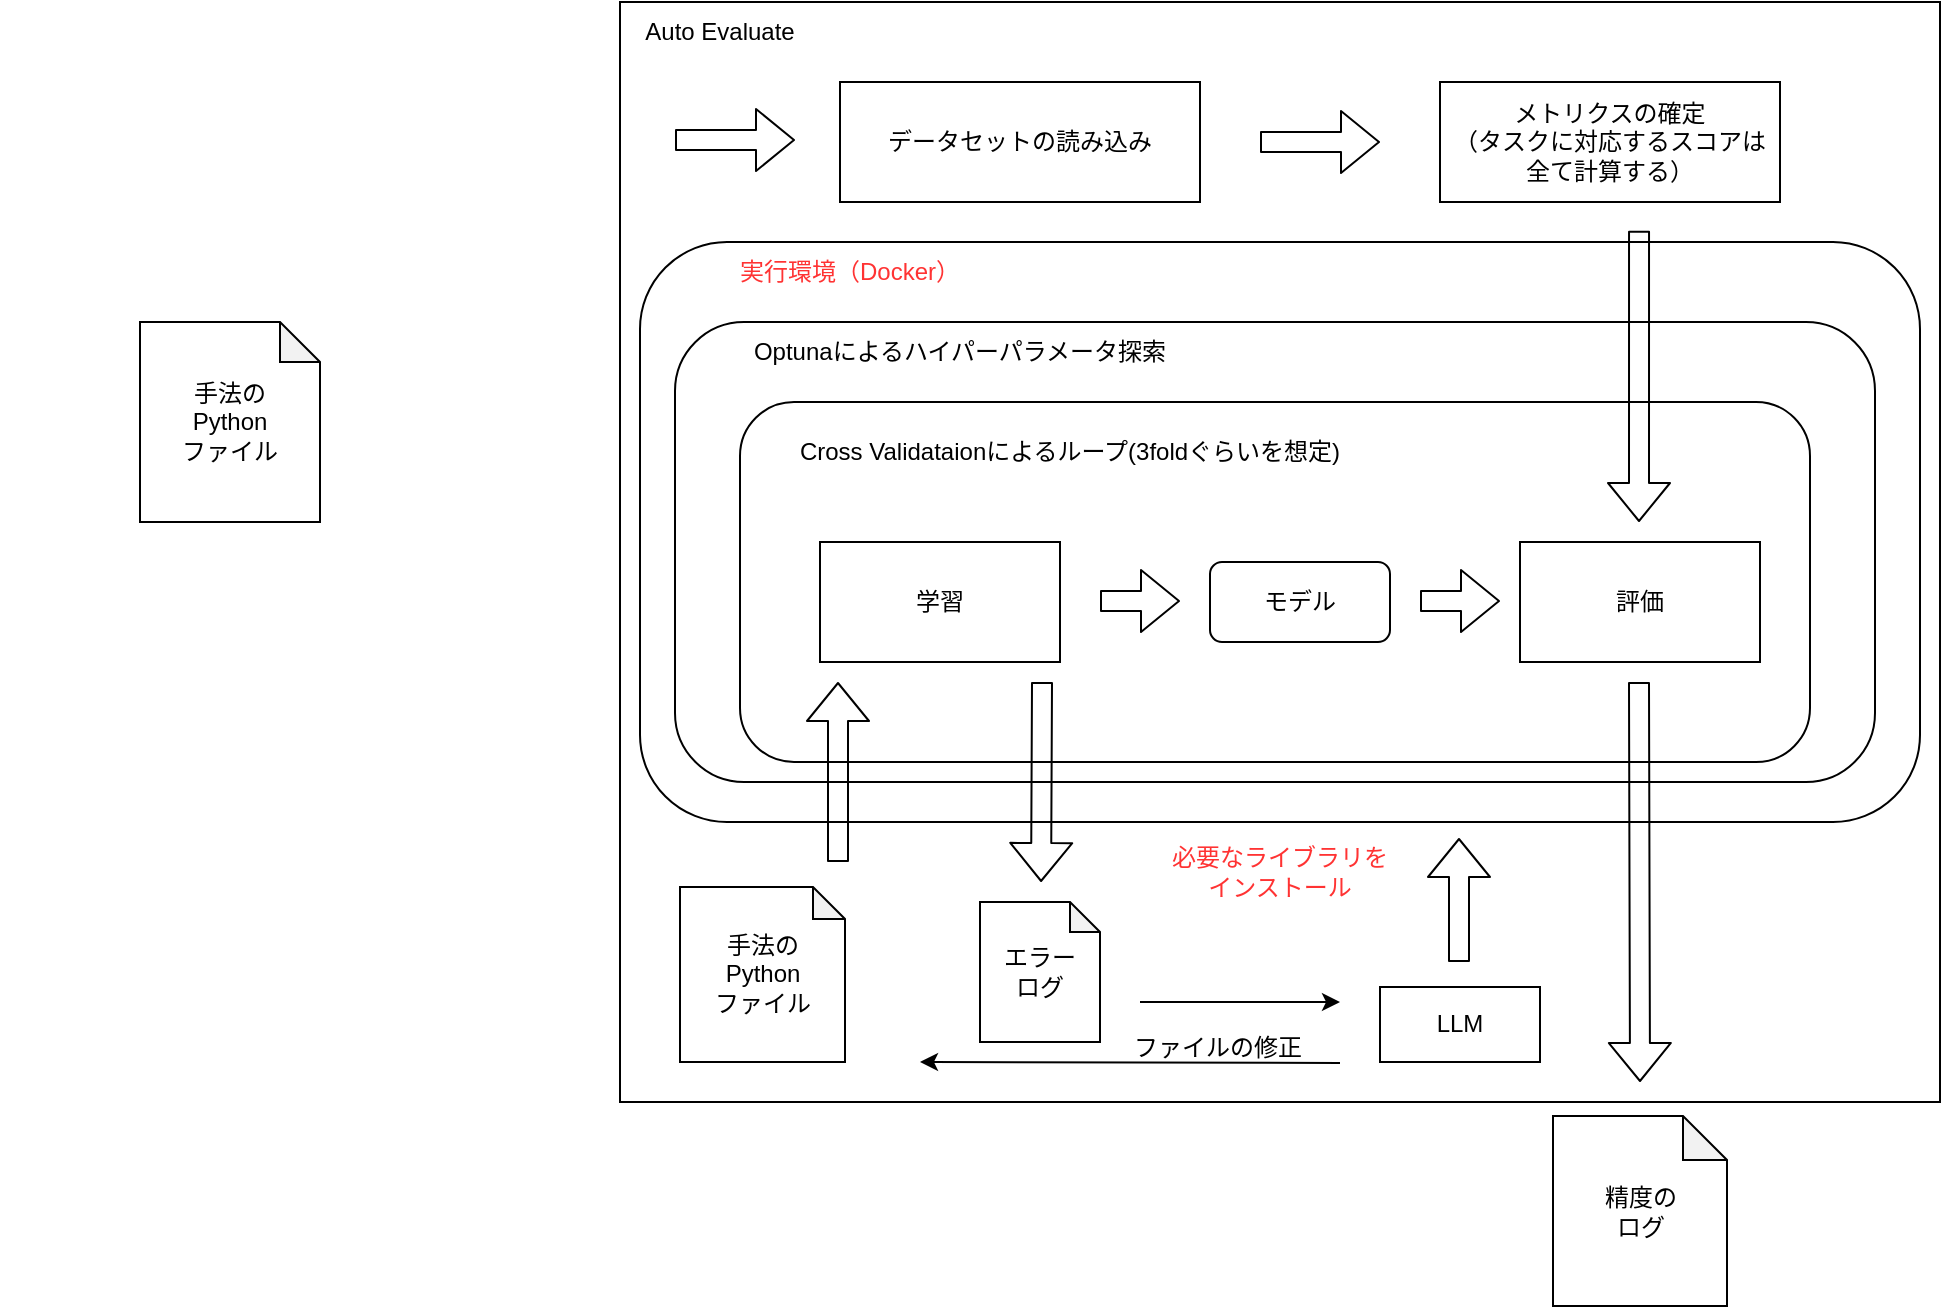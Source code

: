 <mxfile>
    <diagram id="9aL8Li8Np5pivJQNght9" name="ページ1">
        <mxGraphModel dx="1830" dy="2064" grid="1" gridSize="10" guides="1" tooltips="1" connect="1" arrows="1" fold="1" page="1" pageScale="1" pageWidth="827" pageHeight="1169" background="none" math="0" shadow="0">
            <root>
                <mxCell id="0"/>
                <mxCell id="1" parent="0"/>
                <mxCell id="3" value="" style="rounded=0;whiteSpace=wrap;html=1;" parent="1" vertex="1">
                    <mxGeometry x="290" y="-20" width="660" height="550" as="geometry"/>
                </mxCell>
                <mxCell id="34" value="" style="rounded=1;whiteSpace=wrap;html=1;" parent="1" vertex="1">
                    <mxGeometry x="300" y="100" width="640" height="290" as="geometry"/>
                </mxCell>
                <mxCell id="15" value="" style="rounded=1;whiteSpace=wrap;html=1;" parent="1" vertex="1">
                    <mxGeometry x="317.5" y="140" width="600" height="230" as="geometry"/>
                </mxCell>
                <mxCell id="14" value="" style="rounded=1;whiteSpace=wrap;html=1;" parent="1" vertex="1">
                    <mxGeometry x="350" y="180" width="535" height="180" as="geometry"/>
                </mxCell>
                <mxCell id="2" value="手法の&lt;br&gt;Python&lt;br&gt;ファイル" style="shape=note;whiteSpace=wrap;html=1;backgroundOutline=1;darkOpacity=0.05;size=20;" parent="1" vertex="1">
                    <mxGeometry x="50" y="140" width="90" height="100" as="geometry"/>
                </mxCell>
                <mxCell id="4" value="&lt;ul&gt;&lt;li&gt;タスクのタイプ&lt;/li&gt;&lt;li&gt;データセット名&lt;/li&gt;&lt;li&gt;探索したいハイパーパラメータ&lt;/li&gt;&lt;li&gt;Optunaで最大化/最小化したいメトリクス&lt;/li&gt;&lt;li&gt;Pythonファイルのパス&lt;/li&gt;&lt;/ul&gt;" style="text;html=1;strokeColor=none;fillColor=none;align=left;verticalAlign=middle;whiteSpace=wrap;rounded=0;fontColor=#FFFFFF;" parent="1" vertex="1">
                    <mxGeometry x="-20" width="270" height="137.5" as="geometry"/>
                </mxCell>
                <mxCell id="7" value="" style="shape=flexArrow;endArrow=classic;html=1;strokeColor=#FFFFFF;" parent="1" edge="1">
                    <mxGeometry width="50" height="50" relative="1" as="geometry">
                        <mxPoint x="160" y="240" as="sourcePoint"/>
                        <mxPoint x="280" y="400" as="targetPoint"/>
                    </mxGeometry>
                </mxCell>
                <mxCell id="9" value="入力" style="text;html=1;strokeColor=none;fillColor=none;align=center;verticalAlign=middle;whiteSpace=wrap;rounded=0;fontColor=#FFFFFF;" parent="1" vertex="1">
                    <mxGeometry x="200" width="60" height="30" as="geometry"/>
                </mxCell>
                <mxCell id="11" value="学習" style="rounded=0;whiteSpace=wrap;html=1;" parent="1" vertex="1">
                    <mxGeometry x="390" y="250" width="120" height="60" as="geometry"/>
                </mxCell>
                <mxCell id="13" value="評価" style="rounded=0;whiteSpace=wrap;html=1;" parent="1" vertex="1">
                    <mxGeometry x="740" y="250" width="120" height="60" as="geometry"/>
                </mxCell>
                <mxCell id="16" value="Auto Evaluate" style="text;html=1;strokeColor=none;fillColor=none;align=center;verticalAlign=middle;whiteSpace=wrap;rounded=0;" parent="1" vertex="1">
                    <mxGeometry x="290" y="-20" width="100" height="30" as="geometry"/>
                </mxCell>
                <mxCell id="17" value="Optunaによるハイパーパラメータ探索" style="text;html=1;strokeColor=none;fillColor=none;align=center;verticalAlign=middle;whiteSpace=wrap;rounded=0;" parent="1" vertex="1">
                    <mxGeometry x="335" y="140" width="250" height="30" as="geometry"/>
                </mxCell>
                <mxCell id="18" value="Cross Validataionによるループ(3foldぐらいを想定)" style="text;html=1;strokeColor=none;fillColor=none;align=center;verticalAlign=middle;whiteSpace=wrap;rounded=0;" parent="1" vertex="1">
                    <mxGeometry x="360" y="190" width="310" height="30" as="geometry"/>
                </mxCell>
                <mxCell id="19" value="" style="shape=flexArrow;endArrow=classic;html=1;" parent="1" edge="1">
                    <mxGeometry width="50" height="50" relative="1" as="geometry">
                        <mxPoint x="799.5" y="320" as="sourcePoint"/>
                        <mxPoint x="800" y="520" as="targetPoint"/>
                    </mxGeometry>
                </mxCell>
                <mxCell id="20" value="データセットの読み込み" style="rounded=0;whiteSpace=wrap;html=1;" parent="1" vertex="1">
                    <mxGeometry x="400" y="20" width="180" height="60" as="geometry"/>
                </mxCell>
                <mxCell id="21" value="" style="shape=flexArrow;endArrow=classic;html=1;" parent="1" edge="1">
                    <mxGeometry width="50" height="50" relative="1" as="geometry">
                        <mxPoint x="317.5" y="49" as="sourcePoint"/>
                        <mxPoint x="377.5" y="49" as="targetPoint"/>
                    </mxGeometry>
                </mxCell>
                <mxCell id="22" value="" style="shape=flexArrow;endArrow=classic;html=1;" parent="1" edge="1">
                    <mxGeometry width="50" height="50" relative="1" as="geometry">
                        <mxPoint x="610" y="50" as="sourcePoint"/>
                        <mxPoint x="670" y="50" as="targetPoint"/>
                    </mxGeometry>
                </mxCell>
                <mxCell id="24" value="メトリクスの確定&lt;br&gt;（タスクに対応するスコアは&lt;br&gt;全て計算する）" style="rounded=0;whiteSpace=wrap;html=1;" parent="1" vertex="1">
                    <mxGeometry x="700" y="20" width="170" height="60" as="geometry"/>
                </mxCell>
                <mxCell id="25" value="" style="shape=flexArrow;endArrow=classic;html=1;exitX=0.772;exitY=0.208;exitDx=0;exitDy=0;exitPerimeter=0;" parent="1" source="3" edge="1">
                    <mxGeometry width="50" height="50" relative="1" as="geometry">
                        <mxPoint x="800" y="120" as="sourcePoint"/>
                        <mxPoint x="799.5" y="240" as="targetPoint"/>
                    </mxGeometry>
                </mxCell>
                <mxCell id="26" value="手法の&lt;br&gt;Python&lt;br&gt;ファイル" style="shape=note;whiteSpace=wrap;html=1;backgroundOutline=1;darkOpacity=0.05;size=16;" parent="1" vertex="1">
                    <mxGeometry x="320" y="422.5" width="82.5" height="87.5" as="geometry"/>
                </mxCell>
                <mxCell id="27" value="" style="shape=flexArrow;endArrow=classic;html=1;" parent="1" edge="1">
                    <mxGeometry width="50" height="50" relative="1" as="geometry">
                        <mxPoint x="399" y="410" as="sourcePoint"/>
                        <mxPoint x="399" y="320" as="targetPoint"/>
                    </mxGeometry>
                </mxCell>
                <mxCell id="30" value="精度の&lt;br&gt;ログ" style="shape=note;whiteSpace=wrap;html=1;backgroundOutline=1;darkOpacity=0.05;size=22;" parent="1" vertex="1">
                    <mxGeometry x="756.5" y="537" width="87" height="95" as="geometry"/>
                </mxCell>
                <mxCell id="31" value="" style="shape=flexArrow;endArrow=classic;html=1;entryX=0.319;entryY=0.8;entryDx=0;entryDy=0;entryPerimeter=0;" parent="1" target="3" edge="1">
                    <mxGeometry width="50" height="50" relative="1" as="geometry">
                        <mxPoint x="501" y="320" as="sourcePoint"/>
                        <mxPoint x="500.5" y="400" as="targetPoint"/>
                    </mxGeometry>
                </mxCell>
                <mxCell id="32" value="エラー&lt;br&gt;ログ" style="shape=note;whiteSpace=wrap;html=1;backgroundOutline=1;darkOpacity=0.05;size=15;" parent="1" vertex="1">
                    <mxGeometry x="470" y="430" width="60" height="70" as="geometry"/>
                </mxCell>
                <mxCell id="35" value="実行環境（Docker）" style="text;html=1;align=center;verticalAlign=middle;whiteSpace=wrap;rounded=0;fontColor=#FF3333;" parent="1" vertex="1">
                    <mxGeometry x="320" y="100" width="170" height="30" as="geometry"/>
                </mxCell>
                <mxCell id="36" value="" style="endArrow=classic;html=1;" parent="1" edge="1">
                    <mxGeometry width="50" height="50" relative="1" as="geometry">
                        <mxPoint x="650" y="510.5" as="sourcePoint"/>
                        <mxPoint x="440" y="510" as="targetPoint"/>
                    </mxGeometry>
                </mxCell>
                <mxCell id="37" value="" style="shape=flexArrow;endArrow=classic;html=1;" parent="1" edge="1">
                    <mxGeometry width="50" height="50" relative="1" as="geometry">
                        <mxPoint x="709.5" y="460" as="sourcePoint"/>
                        <mxPoint x="709.5" y="398" as="targetPoint"/>
                    </mxGeometry>
                </mxCell>
                <mxCell id="38" value="必要なライブラリを&lt;br&gt;インストール" style="text;html=1;strokeColor=none;fillColor=none;align=center;verticalAlign=middle;whiteSpace=wrap;rounded=0;fontColor=#FF3333;" parent="1" vertex="1">
                    <mxGeometry x="545" y="400" width="150" height="30" as="geometry"/>
                </mxCell>
                <mxCell id="40" value="" style="shape=flexArrow;endArrow=classic;html=1;" parent="1" edge="1">
                    <mxGeometry width="50" height="50" relative="1" as="geometry">
                        <mxPoint x="530" y="279.5" as="sourcePoint"/>
                        <mxPoint x="570" y="279.5" as="targetPoint"/>
                    </mxGeometry>
                </mxCell>
                <mxCell id="41" value="" style="shape=flexArrow;endArrow=classic;html=1;" parent="1" edge="1">
                    <mxGeometry width="50" height="50" relative="1" as="geometry">
                        <mxPoint x="690" y="279.5" as="sourcePoint"/>
                        <mxPoint x="730" y="279.5" as="targetPoint"/>
                    </mxGeometry>
                </mxCell>
                <mxCell id="43" value="モデル" style="rounded=1;whiteSpace=wrap;html=1;" parent="1" vertex="1">
                    <mxGeometry x="585" y="260" width="90" height="40" as="geometry"/>
                </mxCell>
                <mxCell id="44" value="" style="shape=flexArrow;endArrow=classic;html=1;fontColor=#000000;strokeColor=#FFFFFF;" parent="1" edge="1">
                    <mxGeometry width="50" height="50" relative="1" as="geometry">
                        <mxPoint x="200" y="49.5" as="sourcePoint"/>
                        <mxPoint x="260" y="49.5" as="targetPoint"/>
                    </mxGeometry>
                </mxCell>
                <mxCell id="45" value="" style="endArrow=classic;html=1;" parent="1" edge="1">
                    <mxGeometry width="50" height="50" relative="1" as="geometry">
                        <mxPoint x="550" y="480" as="sourcePoint"/>
                        <mxPoint x="650" y="480" as="targetPoint"/>
                    </mxGeometry>
                </mxCell>
                <mxCell id="46" value="LLM" style="rounded=0;whiteSpace=wrap;html=1;" parent="1" vertex="1">
                    <mxGeometry x="670" y="472.5" width="80" height="37.5" as="geometry"/>
                </mxCell>
                <mxCell id="48" value="&lt;div&gt;ファイルの修正&lt;/div&gt;" style="text;html=1;strokeColor=none;fillColor=none;align=left;verticalAlign=middle;whiteSpace=wrap;rounded=0;" parent="1" vertex="1">
                    <mxGeometry x="545" y="487.5" width="110" height="30" as="geometry"/>
                </mxCell>
            </root>
        </mxGraphModel>
    </diagram>
</mxfile>
